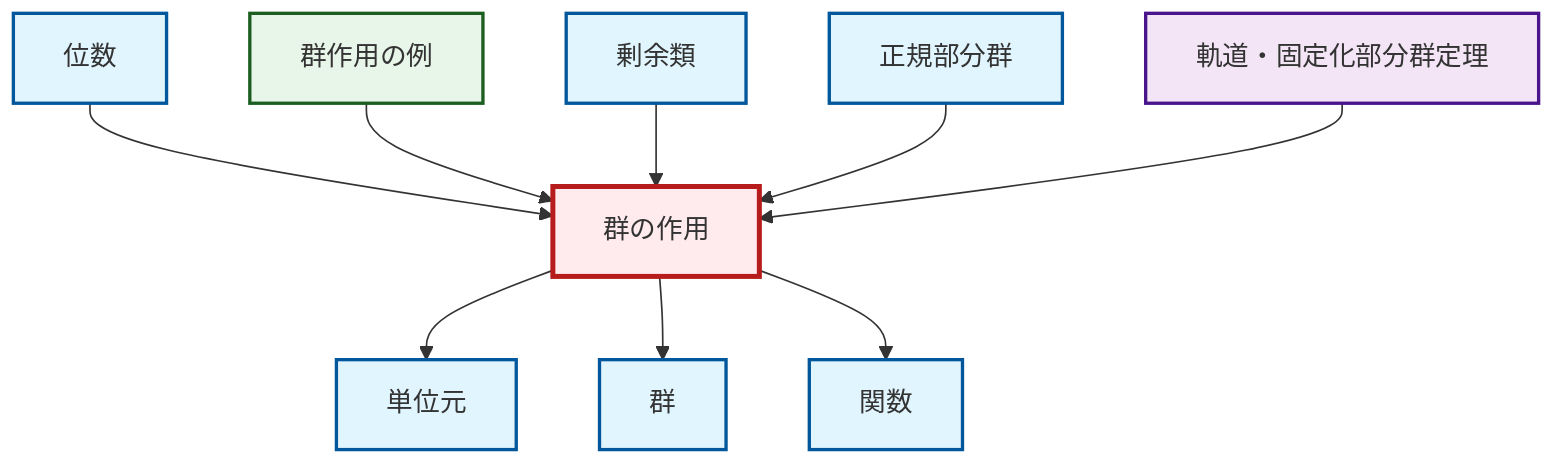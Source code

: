 graph TD
    classDef definition fill:#e1f5fe,stroke:#01579b,stroke-width:2px
    classDef theorem fill:#f3e5f5,stroke:#4a148c,stroke-width:2px
    classDef axiom fill:#fff3e0,stroke:#e65100,stroke-width:2px
    classDef example fill:#e8f5e9,stroke:#1b5e20,stroke-width:2px
    classDef current fill:#ffebee,stroke:#b71c1c,stroke-width:3px
    thm-orbit-stabilizer["軌道・固定化部分群定理"]:::theorem
    ex-group-action-examples["群作用の例"]:::example
    def-group["群"]:::definition
    def-function["関数"]:::definition
    def-identity-element["単位元"]:::definition
    def-normal-subgroup["正規部分群"]:::definition
    def-group-action["群の作用"]:::definition
    def-coset["剰余類"]:::definition
    def-order["位数"]:::definition
    def-order --> def-group-action
    ex-group-action-examples --> def-group-action
    def-coset --> def-group-action
    def-normal-subgroup --> def-group-action
    def-group-action --> def-identity-element
    def-group-action --> def-group
    def-group-action --> def-function
    thm-orbit-stabilizer --> def-group-action
    class def-group-action current